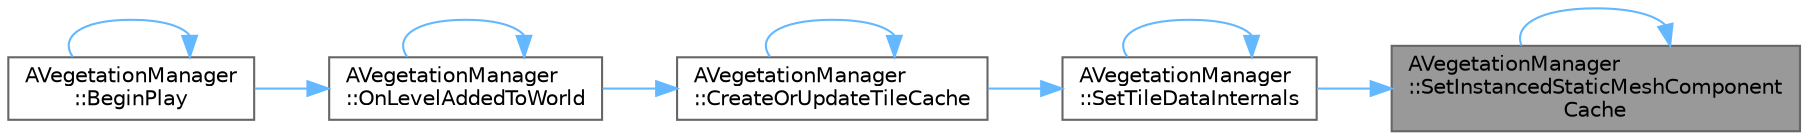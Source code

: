 digraph "AVegetationManager::SetInstancedStaticMeshComponentCache"
{
 // INTERACTIVE_SVG=YES
 // LATEX_PDF_SIZE
  bgcolor="transparent";
  edge [fontname=Helvetica,fontsize=10,labelfontname=Helvetica,labelfontsize=10];
  node [fontname=Helvetica,fontsize=10,shape=box,height=0.2,width=0.4];
  rankdir="RL";
  Node1 [id="Node000001",label="AVegetationManager\l::SetInstancedStaticMeshComponent\lCache",height=0.2,width=0.4,color="gray40", fillcolor="grey60", style="filled", fontcolor="black",tooltip=" "];
  Node1 -> Node1 [id="edge1_Node000001_Node000001",dir="back",color="steelblue1",style="solid",tooltip=" "];
  Node1 -> Node2 [id="edge2_Node000001_Node000002",dir="back",color="steelblue1",style="solid",tooltip=" "];
  Node2 [id="Node000002",label="AVegetationManager\l::SetTileDataInternals",height=0.2,width=0.4,color="grey40", fillcolor="white", style="filled",URL="$dd/dfc/classAVegetationManager.html#af46c33721883d7b9ad484f8a1b6f68c4",tooltip=" "];
  Node2 -> Node3 [id="edge3_Node000002_Node000003",dir="back",color="steelblue1",style="solid",tooltip=" "];
  Node3 [id="Node000003",label="AVegetationManager\l::CreateOrUpdateTileCache",height=0.2,width=0.4,color="grey40", fillcolor="white", style="filled",URL="$dd/dfc/classAVegetationManager.html#a9181debaeebfb82bc853ec5b9abc400d",tooltip=" "];
  Node3 -> Node3 [id="edge4_Node000003_Node000003",dir="back",color="steelblue1",style="solid",tooltip=" "];
  Node3 -> Node4 [id="edge5_Node000003_Node000004",dir="back",color="steelblue1",style="solid",tooltip=" "];
  Node4 [id="Node000004",label="AVegetationManager\l::OnLevelAddedToWorld",height=0.2,width=0.4,color="grey40", fillcolor="white", style="filled",URL="$dd/dfc/classAVegetationManager.html#acf2b61c9dc617c0968f75af789a3232c",tooltip=" "];
  Node4 -> Node5 [id="edge6_Node000004_Node000005",dir="back",color="steelblue1",style="solid",tooltip=" "];
  Node5 [id="Node000005",label="AVegetationManager\l::BeginPlay",height=0.2,width=0.4,color="grey40", fillcolor="white", style="filled",URL="$dd/dfc/classAVegetationManager.html#ad8d1fb58c6f26e253d6466e8a240ead2",tooltip=" "];
  Node5 -> Node5 [id="edge7_Node000005_Node000005",dir="back",color="steelblue1",style="solid",tooltip=" "];
  Node4 -> Node4 [id="edge8_Node000004_Node000004",dir="back",color="steelblue1",style="solid",tooltip=" "];
  Node2 -> Node2 [id="edge9_Node000002_Node000002",dir="back",color="steelblue1",style="solid",tooltip=" "];
}
